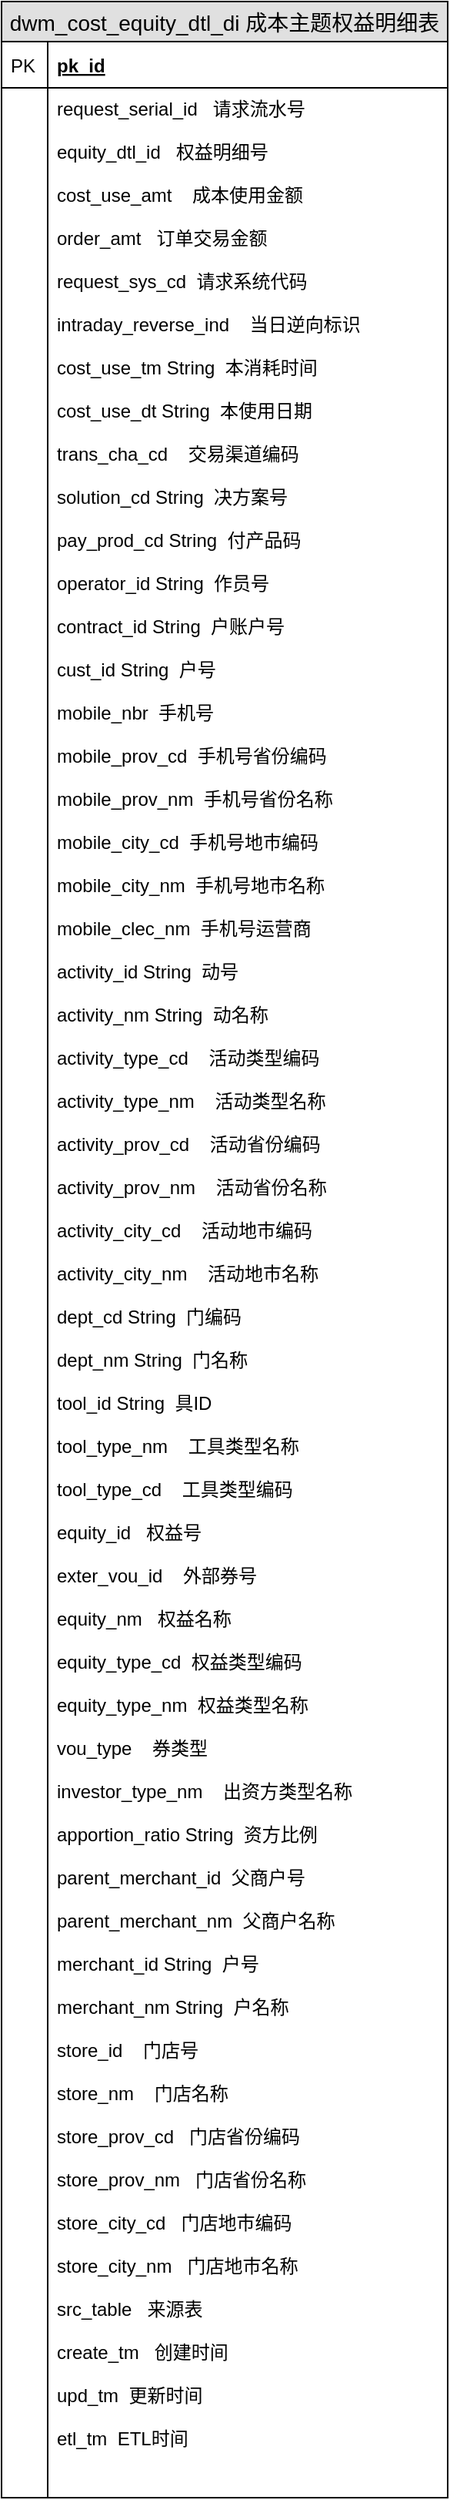 <mxfile version="13.6.4" type="github">
  <diagram name="Page-1" id="e56a1550-8fbb-45ad-956c-1786394a9013">
    <mxGraphModel dx="1662" dy="762" grid="1" gridSize="10" guides="1" tooltips="1" connect="1" arrows="1" fold="1" page="1" pageScale="1" pageWidth="1100" pageHeight="850" background="#ffffff" math="0" shadow="0">
      <root>
        <mxCell id="0" />
        <mxCell id="1" parent="0" />
        <mxCell id="hfPjYBDDl_VoTCLZ8sP7-1" value="dwm_cost_equity_dtl_di 成本主题权益明细表" style="swimlane;fontStyle=0;childLayout=stackLayout;horizontal=1;startSize=26;fillColor=#e0e0e0;horizontalStack=0;resizeParent=1;resizeParentMax=0;resizeLast=0;collapsible=1;marginBottom=0;swimlaneFillColor=#ffffff;align=center;fontSize=14;" vertex="1" parent="1">
          <mxGeometry x="400" y="20" width="290" height="1620" as="geometry" />
        </mxCell>
        <mxCell id="hfPjYBDDl_VoTCLZ8sP7-2" value="pk_id" style="shape=partialRectangle;top=0;left=0;right=0;bottom=1;align=left;verticalAlign=middle;fillColor=none;spacingLeft=34;spacingRight=4;overflow=hidden;rotatable=0;points=[[0,0.5],[1,0.5]];portConstraint=eastwest;dropTarget=0;fontStyle=5;fontSize=12;" vertex="1" parent="hfPjYBDDl_VoTCLZ8sP7-1">
          <mxGeometry y="26" width="290" height="30" as="geometry" />
        </mxCell>
        <mxCell id="hfPjYBDDl_VoTCLZ8sP7-3" value="PK" style="shape=partialRectangle;top=0;left=0;bottom=0;fillColor=none;align=left;verticalAlign=middle;spacingLeft=4;spacingRight=4;overflow=hidden;rotatable=0;points=[];portConstraint=eastwest;part=1;fontSize=12;" vertex="1" connectable="0" parent="hfPjYBDDl_VoTCLZ8sP7-2">
          <mxGeometry width="30" height="30" as="geometry" />
        </mxCell>
        <mxCell id="hfPjYBDDl_VoTCLZ8sP7-4" value="request_serial_id   请求流水号&#xa;&#xa;equity_dtl_id   权益明细号&#xa;&#xa;cost_use_amt    成本使用金额&#xa;&#xa;order_amt   订单交易金额&#xa;&#xa;request_sys_cd  请求系统代码&#xa;&#xa;intraday_reverse_ind    当日逆向标识&#xa;&#xa;cost_use_tm String  本消耗时间&#xa;&#xa;cost_use_dt String  本使用日期&#xa;&#xa;trans_cha_cd    交易渠道编码&#xa;&#xa;solution_cd String  决方案号&#xa;&#xa;pay_prod_cd String  付产品码&#xa;&#xa;operator_id String  作员号&#xa;&#xa;contract_id String  户账户号&#xa;&#xa;cust_id String  户号&#xa;&#xa;mobile_nbr  手机号&#xa;&#xa;mobile_prov_cd  手机号省份编码&#xa;&#xa;mobile_prov_nm  手机号省份名称&#xa;&#xa;mobile_city_cd  手机号地市编码&#xa;&#xa;mobile_city_nm  手机号地市名称&#xa;&#xa;mobile_clec_nm  手机号运营商&#xa;&#xa;activity_id String  动号&#xa;&#xa;activity_nm String  动名称&#xa;&#xa;activity_type_cd    活动类型编码&#xa;&#xa;activity_type_nm    活动类型名称&#xa;&#xa;activity_prov_cd    活动省份编码&#xa;&#xa;activity_prov_nm    活动省份名称&#xa;&#xa;activity_city_cd    活动地市编码&#xa;&#xa;activity_city_nm    活动地市名称&#xa;&#xa;dept_cd String  门编码&#xa;&#xa;dept_nm String  门名称&#xa;&#xa;tool_id String  具ID&#xa;&#xa;tool_type_nm    工具类型名称&#xa;&#xa;tool_type_cd    工具类型编码&#xa;&#xa;equity_id   权益号&#xa;&#xa;exter_vou_id    外部券号&#xa;&#xa;equity_nm   权益名称&#xa;&#xa;equity_type_cd  权益类型编码&#xa;&#xa;equity_type_nm  权益类型名称&#xa;&#xa;vou_type    券类型&#xa;&#xa;investor_type_nm    出资方类型名称&#xa;&#xa;apportion_ratio String  资方比例&#xa;&#xa;parent_merchant_id  父商户号&#xa;&#xa;parent_merchant_nm  父商户名称&#xa;&#xa;merchant_id String  户号&#xa;&#xa;merchant_nm String  户名称&#xa;&#xa;store_id    门店号&#xa;&#xa;store_nm    门店名称&#xa;&#xa;store_prov_cd   门店省份编码&#xa;&#xa;store_prov_nm   门店省份名称&#xa;&#xa;store_city_cd   门店地市编码&#xa;&#xa;store_city_nm   门店地市名称&#xa;&#xa;src_table   来源表&#xa;&#xa;create_tm   创建时间&#xa;&#xa;upd_tm  更新时间&#xa;&#xa;etl_tm  ETL时间" style="shape=partialRectangle;top=0;left=0;right=0;bottom=0;align=left;verticalAlign=top;fillColor=none;spacingLeft=34;spacingRight=4;overflow=hidden;rotatable=0;points=[[0,0.5],[1,0.5]];portConstraint=eastwest;dropTarget=0;fontSize=12;" vertex="1" parent="hfPjYBDDl_VoTCLZ8sP7-1">
          <mxGeometry y="56" width="290" height="1554" as="geometry" />
        </mxCell>
        <mxCell id="hfPjYBDDl_VoTCLZ8sP7-5" value="" style="shape=partialRectangle;top=0;left=0;bottom=0;fillColor=none;align=left;verticalAlign=top;spacingLeft=4;spacingRight=4;overflow=hidden;rotatable=0;points=[];portConstraint=eastwest;part=1;fontSize=12;" vertex="1" connectable="0" parent="hfPjYBDDl_VoTCLZ8sP7-4">
          <mxGeometry width="30" height="1554" as="geometry" />
        </mxCell>
        <mxCell id="hfPjYBDDl_VoTCLZ8sP7-10" value="" style="shape=partialRectangle;top=0;left=0;right=0;bottom=0;align=left;verticalAlign=top;fillColor=none;spacingLeft=34;spacingRight=4;overflow=hidden;rotatable=0;points=[[0,0.5],[1,0.5]];portConstraint=eastwest;dropTarget=0;fontSize=12;" vertex="1" parent="hfPjYBDDl_VoTCLZ8sP7-1">
          <mxGeometry y="1610" width="290" height="10" as="geometry" />
        </mxCell>
        <mxCell id="hfPjYBDDl_VoTCLZ8sP7-11" value="" style="shape=partialRectangle;top=0;left=0;bottom=0;fillColor=none;align=left;verticalAlign=top;spacingLeft=4;spacingRight=4;overflow=hidden;rotatable=0;points=[];portConstraint=eastwest;part=1;fontSize=12;" vertex="1" connectable="0" parent="hfPjYBDDl_VoTCLZ8sP7-10">
          <mxGeometry width="30" height="10" as="geometry" />
        </mxCell>
      </root>
    </mxGraphModel>
  </diagram>
</mxfile>
